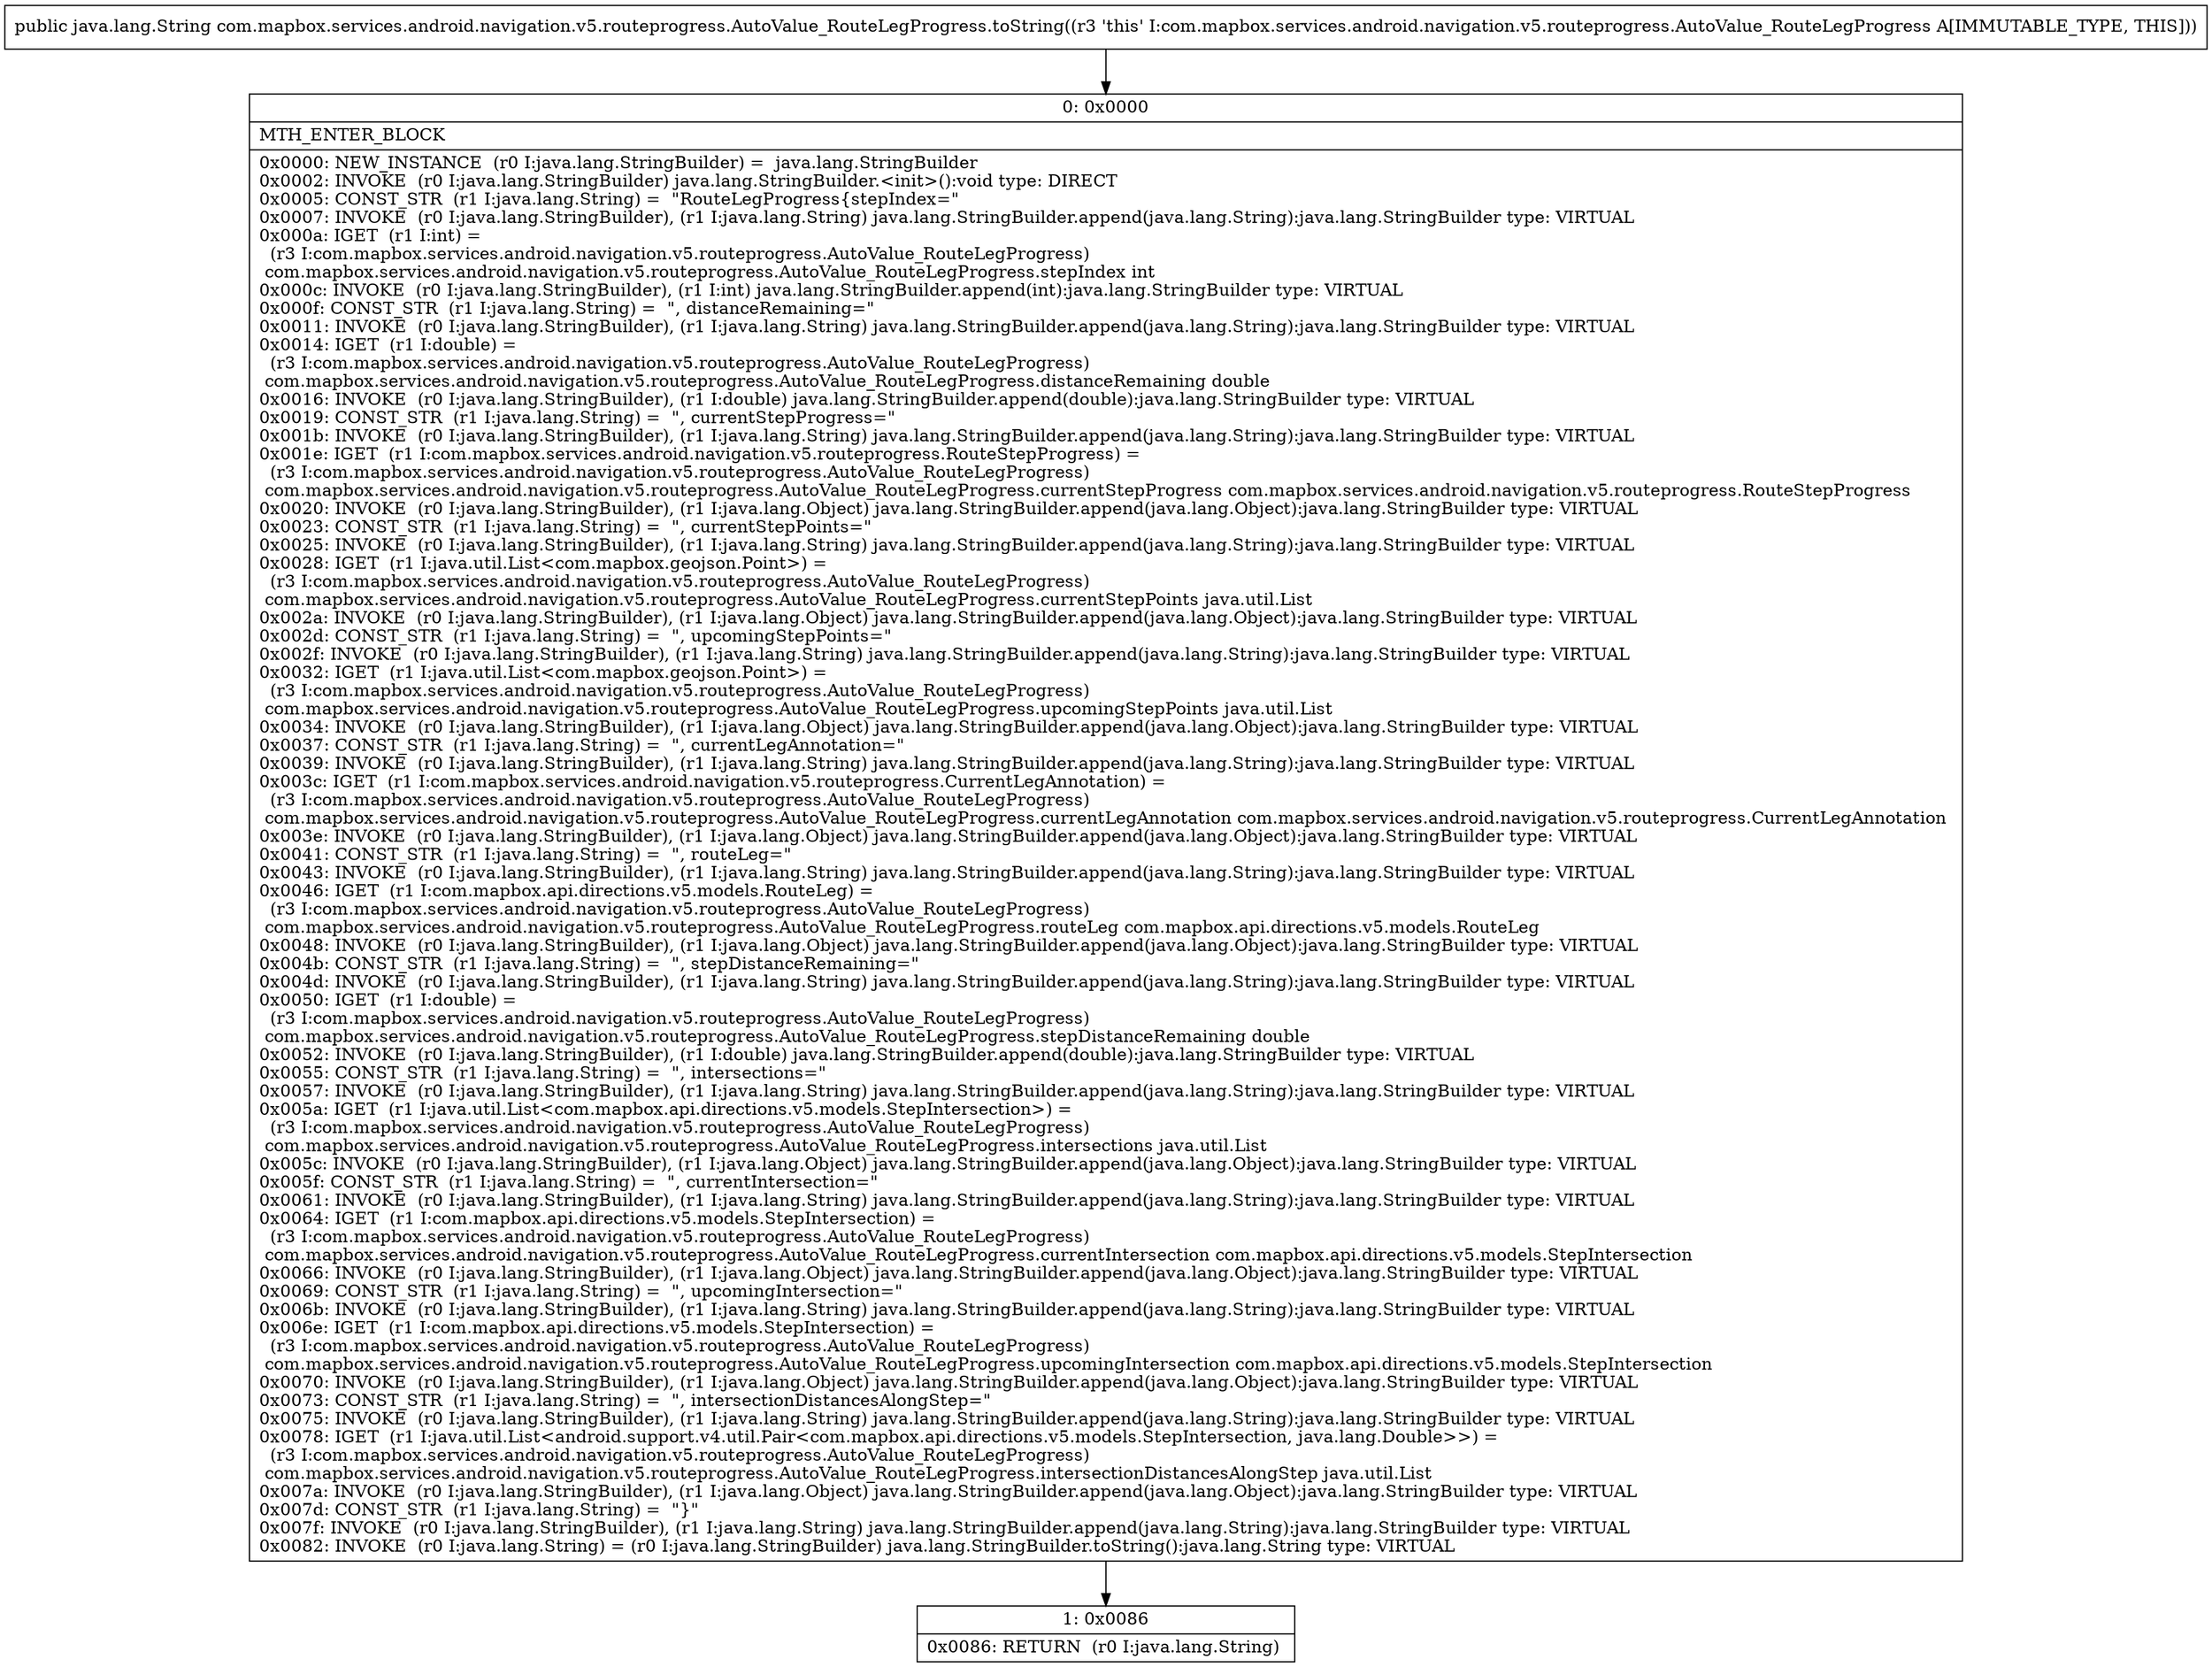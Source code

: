 digraph "CFG forcom.mapbox.services.android.navigation.v5.routeprogress.AutoValue_RouteLegProgress.toString()Ljava\/lang\/String;" {
Node_0 [shape=record,label="{0\:\ 0x0000|MTH_ENTER_BLOCK\l|0x0000: NEW_INSTANCE  (r0 I:java.lang.StringBuilder) =  java.lang.StringBuilder \l0x0002: INVOKE  (r0 I:java.lang.StringBuilder) java.lang.StringBuilder.\<init\>():void type: DIRECT \l0x0005: CONST_STR  (r1 I:java.lang.String) =  \"RouteLegProgress\{stepIndex=\" \l0x0007: INVOKE  (r0 I:java.lang.StringBuilder), (r1 I:java.lang.String) java.lang.StringBuilder.append(java.lang.String):java.lang.StringBuilder type: VIRTUAL \l0x000a: IGET  (r1 I:int) = \l  (r3 I:com.mapbox.services.android.navigation.v5.routeprogress.AutoValue_RouteLegProgress)\l com.mapbox.services.android.navigation.v5.routeprogress.AutoValue_RouteLegProgress.stepIndex int \l0x000c: INVOKE  (r0 I:java.lang.StringBuilder), (r1 I:int) java.lang.StringBuilder.append(int):java.lang.StringBuilder type: VIRTUAL \l0x000f: CONST_STR  (r1 I:java.lang.String) =  \", distanceRemaining=\" \l0x0011: INVOKE  (r0 I:java.lang.StringBuilder), (r1 I:java.lang.String) java.lang.StringBuilder.append(java.lang.String):java.lang.StringBuilder type: VIRTUAL \l0x0014: IGET  (r1 I:double) = \l  (r3 I:com.mapbox.services.android.navigation.v5.routeprogress.AutoValue_RouteLegProgress)\l com.mapbox.services.android.navigation.v5.routeprogress.AutoValue_RouteLegProgress.distanceRemaining double \l0x0016: INVOKE  (r0 I:java.lang.StringBuilder), (r1 I:double) java.lang.StringBuilder.append(double):java.lang.StringBuilder type: VIRTUAL \l0x0019: CONST_STR  (r1 I:java.lang.String) =  \", currentStepProgress=\" \l0x001b: INVOKE  (r0 I:java.lang.StringBuilder), (r1 I:java.lang.String) java.lang.StringBuilder.append(java.lang.String):java.lang.StringBuilder type: VIRTUAL \l0x001e: IGET  (r1 I:com.mapbox.services.android.navigation.v5.routeprogress.RouteStepProgress) = \l  (r3 I:com.mapbox.services.android.navigation.v5.routeprogress.AutoValue_RouteLegProgress)\l com.mapbox.services.android.navigation.v5.routeprogress.AutoValue_RouteLegProgress.currentStepProgress com.mapbox.services.android.navigation.v5.routeprogress.RouteStepProgress \l0x0020: INVOKE  (r0 I:java.lang.StringBuilder), (r1 I:java.lang.Object) java.lang.StringBuilder.append(java.lang.Object):java.lang.StringBuilder type: VIRTUAL \l0x0023: CONST_STR  (r1 I:java.lang.String) =  \", currentStepPoints=\" \l0x0025: INVOKE  (r0 I:java.lang.StringBuilder), (r1 I:java.lang.String) java.lang.StringBuilder.append(java.lang.String):java.lang.StringBuilder type: VIRTUAL \l0x0028: IGET  (r1 I:java.util.List\<com.mapbox.geojson.Point\>) = \l  (r3 I:com.mapbox.services.android.navigation.v5.routeprogress.AutoValue_RouteLegProgress)\l com.mapbox.services.android.navigation.v5.routeprogress.AutoValue_RouteLegProgress.currentStepPoints java.util.List \l0x002a: INVOKE  (r0 I:java.lang.StringBuilder), (r1 I:java.lang.Object) java.lang.StringBuilder.append(java.lang.Object):java.lang.StringBuilder type: VIRTUAL \l0x002d: CONST_STR  (r1 I:java.lang.String) =  \", upcomingStepPoints=\" \l0x002f: INVOKE  (r0 I:java.lang.StringBuilder), (r1 I:java.lang.String) java.lang.StringBuilder.append(java.lang.String):java.lang.StringBuilder type: VIRTUAL \l0x0032: IGET  (r1 I:java.util.List\<com.mapbox.geojson.Point\>) = \l  (r3 I:com.mapbox.services.android.navigation.v5.routeprogress.AutoValue_RouteLegProgress)\l com.mapbox.services.android.navigation.v5.routeprogress.AutoValue_RouteLegProgress.upcomingStepPoints java.util.List \l0x0034: INVOKE  (r0 I:java.lang.StringBuilder), (r1 I:java.lang.Object) java.lang.StringBuilder.append(java.lang.Object):java.lang.StringBuilder type: VIRTUAL \l0x0037: CONST_STR  (r1 I:java.lang.String) =  \", currentLegAnnotation=\" \l0x0039: INVOKE  (r0 I:java.lang.StringBuilder), (r1 I:java.lang.String) java.lang.StringBuilder.append(java.lang.String):java.lang.StringBuilder type: VIRTUAL \l0x003c: IGET  (r1 I:com.mapbox.services.android.navigation.v5.routeprogress.CurrentLegAnnotation) = \l  (r3 I:com.mapbox.services.android.navigation.v5.routeprogress.AutoValue_RouteLegProgress)\l com.mapbox.services.android.navigation.v5.routeprogress.AutoValue_RouteLegProgress.currentLegAnnotation com.mapbox.services.android.navigation.v5.routeprogress.CurrentLegAnnotation \l0x003e: INVOKE  (r0 I:java.lang.StringBuilder), (r1 I:java.lang.Object) java.lang.StringBuilder.append(java.lang.Object):java.lang.StringBuilder type: VIRTUAL \l0x0041: CONST_STR  (r1 I:java.lang.String) =  \", routeLeg=\" \l0x0043: INVOKE  (r0 I:java.lang.StringBuilder), (r1 I:java.lang.String) java.lang.StringBuilder.append(java.lang.String):java.lang.StringBuilder type: VIRTUAL \l0x0046: IGET  (r1 I:com.mapbox.api.directions.v5.models.RouteLeg) = \l  (r3 I:com.mapbox.services.android.navigation.v5.routeprogress.AutoValue_RouteLegProgress)\l com.mapbox.services.android.navigation.v5.routeprogress.AutoValue_RouteLegProgress.routeLeg com.mapbox.api.directions.v5.models.RouteLeg \l0x0048: INVOKE  (r0 I:java.lang.StringBuilder), (r1 I:java.lang.Object) java.lang.StringBuilder.append(java.lang.Object):java.lang.StringBuilder type: VIRTUAL \l0x004b: CONST_STR  (r1 I:java.lang.String) =  \", stepDistanceRemaining=\" \l0x004d: INVOKE  (r0 I:java.lang.StringBuilder), (r1 I:java.lang.String) java.lang.StringBuilder.append(java.lang.String):java.lang.StringBuilder type: VIRTUAL \l0x0050: IGET  (r1 I:double) = \l  (r3 I:com.mapbox.services.android.navigation.v5.routeprogress.AutoValue_RouteLegProgress)\l com.mapbox.services.android.navigation.v5.routeprogress.AutoValue_RouteLegProgress.stepDistanceRemaining double \l0x0052: INVOKE  (r0 I:java.lang.StringBuilder), (r1 I:double) java.lang.StringBuilder.append(double):java.lang.StringBuilder type: VIRTUAL \l0x0055: CONST_STR  (r1 I:java.lang.String) =  \", intersections=\" \l0x0057: INVOKE  (r0 I:java.lang.StringBuilder), (r1 I:java.lang.String) java.lang.StringBuilder.append(java.lang.String):java.lang.StringBuilder type: VIRTUAL \l0x005a: IGET  (r1 I:java.util.List\<com.mapbox.api.directions.v5.models.StepIntersection\>) = \l  (r3 I:com.mapbox.services.android.navigation.v5.routeprogress.AutoValue_RouteLegProgress)\l com.mapbox.services.android.navigation.v5.routeprogress.AutoValue_RouteLegProgress.intersections java.util.List \l0x005c: INVOKE  (r0 I:java.lang.StringBuilder), (r1 I:java.lang.Object) java.lang.StringBuilder.append(java.lang.Object):java.lang.StringBuilder type: VIRTUAL \l0x005f: CONST_STR  (r1 I:java.lang.String) =  \", currentIntersection=\" \l0x0061: INVOKE  (r0 I:java.lang.StringBuilder), (r1 I:java.lang.String) java.lang.StringBuilder.append(java.lang.String):java.lang.StringBuilder type: VIRTUAL \l0x0064: IGET  (r1 I:com.mapbox.api.directions.v5.models.StepIntersection) = \l  (r3 I:com.mapbox.services.android.navigation.v5.routeprogress.AutoValue_RouteLegProgress)\l com.mapbox.services.android.navigation.v5.routeprogress.AutoValue_RouteLegProgress.currentIntersection com.mapbox.api.directions.v5.models.StepIntersection \l0x0066: INVOKE  (r0 I:java.lang.StringBuilder), (r1 I:java.lang.Object) java.lang.StringBuilder.append(java.lang.Object):java.lang.StringBuilder type: VIRTUAL \l0x0069: CONST_STR  (r1 I:java.lang.String) =  \", upcomingIntersection=\" \l0x006b: INVOKE  (r0 I:java.lang.StringBuilder), (r1 I:java.lang.String) java.lang.StringBuilder.append(java.lang.String):java.lang.StringBuilder type: VIRTUAL \l0x006e: IGET  (r1 I:com.mapbox.api.directions.v5.models.StepIntersection) = \l  (r3 I:com.mapbox.services.android.navigation.v5.routeprogress.AutoValue_RouteLegProgress)\l com.mapbox.services.android.navigation.v5.routeprogress.AutoValue_RouteLegProgress.upcomingIntersection com.mapbox.api.directions.v5.models.StepIntersection \l0x0070: INVOKE  (r0 I:java.lang.StringBuilder), (r1 I:java.lang.Object) java.lang.StringBuilder.append(java.lang.Object):java.lang.StringBuilder type: VIRTUAL \l0x0073: CONST_STR  (r1 I:java.lang.String) =  \", intersectionDistancesAlongStep=\" \l0x0075: INVOKE  (r0 I:java.lang.StringBuilder), (r1 I:java.lang.String) java.lang.StringBuilder.append(java.lang.String):java.lang.StringBuilder type: VIRTUAL \l0x0078: IGET  (r1 I:java.util.List\<android.support.v4.util.Pair\<com.mapbox.api.directions.v5.models.StepIntersection, java.lang.Double\>\>) = \l  (r3 I:com.mapbox.services.android.navigation.v5.routeprogress.AutoValue_RouteLegProgress)\l com.mapbox.services.android.navigation.v5.routeprogress.AutoValue_RouteLegProgress.intersectionDistancesAlongStep java.util.List \l0x007a: INVOKE  (r0 I:java.lang.StringBuilder), (r1 I:java.lang.Object) java.lang.StringBuilder.append(java.lang.Object):java.lang.StringBuilder type: VIRTUAL \l0x007d: CONST_STR  (r1 I:java.lang.String) =  \"\}\" \l0x007f: INVOKE  (r0 I:java.lang.StringBuilder), (r1 I:java.lang.String) java.lang.StringBuilder.append(java.lang.String):java.lang.StringBuilder type: VIRTUAL \l0x0082: INVOKE  (r0 I:java.lang.String) = (r0 I:java.lang.StringBuilder) java.lang.StringBuilder.toString():java.lang.String type: VIRTUAL \l}"];
Node_1 [shape=record,label="{1\:\ 0x0086|0x0086: RETURN  (r0 I:java.lang.String) \l}"];
MethodNode[shape=record,label="{public java.lang.String com.mapbox.services.android.navigation.v5.routeprogress.AutoValue_RouteLegProgress.toString((r3 'this' I:com.mapbox.services.android.navigation.v5.routeprogress.AutoValue_RouteLegProgress A[IMMUTABLE_TYPE, THIS])) }"];
MethodNode -> Node_0;
Node_0 -> Node_1;
}

